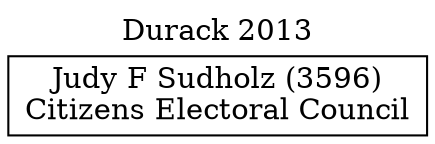 // House preference flow
digraph "Judy F Sudholz (3596)_Durack_2013" {
	graph [label="Durack 2013" labelloc=t mclimit=10]
	node [shape=box]
	"Judy F Sudholz (3596)" [label="Judy F Sudholz (3596)
Citizens Electoral Council"]
}
